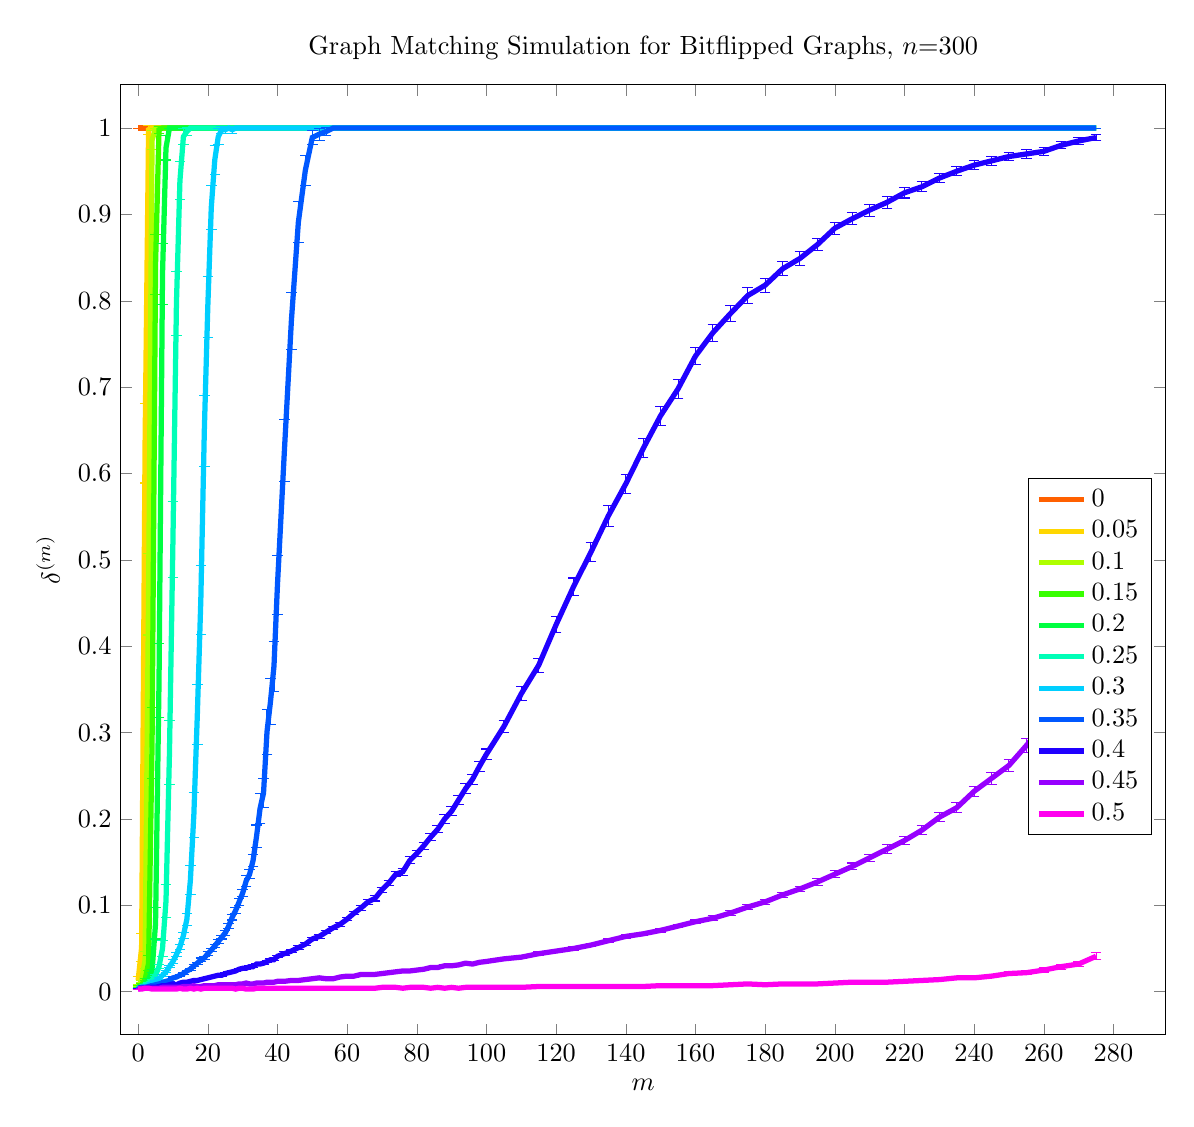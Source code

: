 % This file was created by matlab2tikz v0.4.4 running on MATLAB 7.14.
% Copyright (c) 2008--2013, Nico Schlömer <nico.schloemer@gmail.com>
% All rights reserved.
% 
% The latest updates can be retrieved from
%   http://www.mathworks.com/matlabcentral/fileexchange/22022-matlab2tikz
% where you can also make suggestions and rate matlab2tikz.
% 
%
% defining custom colors
\definecolor{mycolor1}{rgb}{1,0.375,0}%
\definecolor{mycolor2}{rgb}{1,0.844,0}%
\definecolor{mycolor3}{rgb}{0.688,1,0}%
\definecolor{mycolor4}{rgb}{0.219,1,0}%
\definecolor{mycolor5}{rgb}{0,1,0.25}%
\definecolor{mycolor6}{rgb}{0,1,0.719}%
\definecolor{mycolor7}{rgb}{0,0.812,1}%
\definecolor{mycolor8}{rgb}{0,0.344,1}%
\definecolor{mycolor9}{rgb}{0.125,0,1}%
\definecolor{mycolor10}{rgb}{0.594,0,1}%
\definecolor{mycolor11}{rgb}{1,0,0.938}%
%
\begin{tikzpicture}[scale=0.95]

\begin{axis}[%
width=5.5in,
height=5in,
scale only axis,
xmin=-5,
xmax=295,
xlabel={$m$},
ymin=-0.05,
ymax=1.05,
ylabel={$\delta^{(m)}$},
title={Graph Matching Simulation for Bitflipped Graphs, $n$=300},
legend style={at={(0.868,0.21)},anchor=south west,draw=black,fill=white,legend cell align=left}
]
\addplot [
color=mycolor1,
solid,
line width=2.0pt
]
plot [error bars/.cd, y dir = both, y explicit]
coordinates{
(0,1) += (0.0,0) -= (0.0,0)
(1,1) += (0.0,0) -= (0.0,0)
(2,1) += (0.0,0) -= (0.0,0)
(3,1) += (0.0,0) -= (0.0,0)
(4,1) += (0.0,0) -= (0.0,0)
(5,1) += (0.0,0) -= (0.0,0)
(6,1) += (0.0,0) -= (0.0,0)
(7,1) += (0.0,0) -= (0.0,0)
(8,1) += (0.0,0) -= (0.0,0)
(9,1) += (0.0,0) -= (0.0,0)
(10,1) += (0.0,0) -= (0.0,0)
(11,1) += (0.0,0) -= (0.0,0)
(12,1) += (0.0,0) -= (0.0,0)
(13,1) += (0.0,0) -= (0.0,0)
(14,1) += (0.0,0) -= (0.0,0)
(15,1) += (0.0,0) -= (0.0,0)
(16,1) += (0.0,0) -= (0.0,0)
(17,1) += (0.0,0) -= (0.0,0)
(18,1) += (0.0,0) -= (0.0,0)
(19,1) += (0.0,0) -= (0.0,0)
(20,1) += (0.0,0) -= (0.0,0)
(21,1) += (0.0,0) -= (0.0,0)
(22,1) += (0.0,0) -= (0.0,0)
(23,1) += (0.0,0) -= (0.0,0)
(24,1) += (0.0,0) -= (0.0,0)
(25,1) += (0.0,0) -= (0.0,0)
(26,1) += (0.0,0) -= (0.0,0)
(27,1) += (0.0,0) -= (0.0,0)
(28,1) += (0.0,0) -= (0.0,0)
(29,1) += (0.0,0) -= (0.0,0)
(30,1) += (0.0,0) -= (0.0,0)
(31,1) += (0.0,0) -= (0.0,0)
(32,1) += (0.0,0) -= (0.0,0)
(33,1) += (0.0,0) -= (0.0,0)
(34,1) += (0.0,0) -= (0.0,0)
(35,1) += (0.0,0) -= (0.0,0)
(36,1) += (0.0,0) -= (0.0,0)
(37,1) += (0.0,0) -= (0.0,0)
(38,1) += (0.0,0) -= (0.0,0)
(39,1) += (0.0,0) -= (0.0,0)
(40,1) += (0.0,0) -= (0.0,0)
(42,1) += (0.0,0) -= (0.0,0)
(44,1) += (0.0,0) -= (0.0,0)
(46,1) += (0.0,0) -= (0.0,0)
(48,1) += (0.0,0) -= (0.0,0)
(50,1) += (0.0,0) -= (0.0,0)
(52,1) += (0.0,0) -= (0.0,0)
(54,1) += (0.0,0) -= (0.0,0)
(56,1) += (0.0,0) -= (0.0,0)
(58,1) += (0.0,0) -= (0.0,0)
(60,1) += (0.0,0) -= (0.0,0)
(62,1) += (0.0,0) -= (0.0,0)
(64,1) += (0.0,0) -= (0.0,0)
(66,1) += (0.0,0) -= (0.0,0)
(68,1) += (0.0,0) -= (0.0,0)
(70,1) += (0.0,0) -= (0.0,0)
(72,1) += (0.0,0) -= (0.0,0)
(74,1) += (0.0,0) -= (0.0,0)
(76,1) += (0.0,0) -= (0.0,0)
(78,1) += (0.0,0) -= (0.0,0)
(80,1) += (0.0,0) -= (0.0,0)
(82,1) += (0.0,0) -= (0.0,0)
(84,1) += (0.0,0) -= (0.0,0)
(86,1) += (0.0,0) -= (0.0,0)
(88,1) += (0.0,0) -= (0.0,0)
(90,1) += (0.0,0) -= (0.0,0)
(92,1) += (0.0,0) -= (0.0,0)
(94,1) += (0.0,0) -= (0.0,0)
(96,1) += (0.0,0) -= (0.0,0)
(98,1) += (0.0,0) -= (0.0,0)
(100,1) += (0.0,0) -= (0.0,0)
(105,1) += (0.0,0) -= (0.0,0)
(110,1) += (0.0,0) -= (0.0,0)
(115,1) += (0.0,0) -= (0.0,0)
(120,1) += (0.0,0) -= (0.0,0)
(125,1) += (0.0,0) -= (0.0,0)
(130,1) += (0.0,0) -= (0.0,0)
(135,1) += (0.0,0) -= (0.0,0)
(140,1) += (0.0,0) -= (0.0,0)
(145,1) += (0.0,0) -= (0.0,0)
(150,1) += (0.0,0) -= (0.0,0)
(155,1) += (0.0,0) -= (0.0,0)
(160,1) += (0.0,0) -= (0.0,0)
(165,1) += (0.0,0) -= (0.0,0)
(170,1) += (0.0,0) -= (0.0,0)
(175,1) += (0.0,0) -= (0.0,0)
(180,1) += (0.0,0) -= (0.0,0)
(185,1) += (0.0,0) -= (0.0,0)
(190,1) += (0.0,0) -= (0.0,0)
(195,1) += (0.0,0) -= (0.0,0)
(200,1) += (0.0,0) -= (0.0,0)
(205,1) += (0.0,0) -= (0.0,0)
(210,1) += (0.0,0) -= (0.0,0)
(215,1) += (0.0,0) -= (0.0,0)
(220,1) += (0.0,0) -= (0.0,0)
(225,1) += (0.0,0) -= (0.0,0)
(230,1) += (0.0,0) -= (0.0,0)
(235,1) += (0.0,0) -= (0.0,0)
(240,1) += (0.0,0) -= (0.0,0)
(245,1) += (0.0,0) -= (0.0,0)
(250,1) += (0.0,0) -= (0.0,0)
(255,1) += (0.0,0) -= (0.0,0)
(260,1) += (0.0,0) -= (0.0,0)
(265,1) += (0.0,0) -= (0.0,0)
(270,1) += (0.0,0) -= (0.0,0)
(275,1) += (0.0,0) -= (0.0,0)
};
\addlegendentry{   0};

\addplot [
color=mycolor2,
solid,
line width=2.0pt
]
plot [error bars/.cd, y dir = both, y explicit]
coordinates{
(0,0.013) += (0.0,0.005) -= (0.0,0.005)
(1,0.051) += (0.0,0.016) -= (0.0,0.016)
(2,0.635) += (0.0,0.046) -= (0.0,0.046)
(3,0.998) += (0.0,0.005) -= (0.0,0.005)
(4,1) += (0.0,0) -= (0.0,0)
(5,1) += (0.0,0) -= (0.0,0)
(6,1) += (0.0,0) -= (0.0,0)
(7,1) += (0.0,0) -= (0.0,0)
(8,1) += (0.0,0) -= (0.0,0)
(9,1) += (0.0,0) -= (0.0,0)
(10,1) += (0.0,0) -= (0.0,0)
(11,1) += (0.0,0) -= (0.0,0)
(12,1) += (0.0,0) -= (0.0,0)
(13,1) += (0.0,0) -= (0.0,0)
(14,1) += (0.0,0) -= (0.0,0)
(15,1) += (0.0,0) -= (0.0,0)
(16,1) += (0.0,0) -= (0.0,0)
(17,1) += (0.0,0) -= (0.0,0)
(18,1) += (0.0,0) -= (0.0,0)
(19,1) += (0.0,0) -= (0.0,0)
(20,1) += (0.0,0) -= (0.0,0)
(21,1) += (0.0,0) -= (0.0,0)
(22,1) += (0.0,0) -= (0.0,0)
(23,1) += (0.0,0) -= (0.0,0)
(24,1) += (0.0,0) -= (0.0,0)
(25,1) += (0.0,0) -= (0.0,0)
(26,1) += (0.0,0) -= (0.0,0)
(27,1) += (0.0,0) -= (0.0,0)
(28,1) += (0.0,0) -= (0.0,0)
(29,1) += (0.0,0) -= (0.0,0)
(30,1) += (0.0,0) -= (0.0,0)
(31,1) += (0.0,0) -= (0.0,0)
(32,1) += (0.0,0) -= (0.0,0)
(33,1) += (0.0,0) -= (0.0,0)
(34,1) += (0.0,0) -= (0.0,0)
(35,1) += (0.0,0) -= (0.0,0)
(36,1) += (0.0,0) -= (0.0,0)
(37,1) += (0.0,0) -= (0.0,0)
(38,1) += (0.0,0) -= (0.0,0)
(39,1) += (0.0,0) -= (0.0,0)
(40,1) += (0.0,0) -= (0.0,0)
(42,1) += (0.0,0) -= (0.0,0)
(44,1) += (0.0,0) -= (0.0,0)
(46,1) += (0.0,0) -= (0.0,0)
(48,1) += (0.0,0) -= (0.0,0)
(50,1) += (0.0,0) -= (0.0,0)
(52,1) += (0.0,0) -= (0.0,0)
(54,1) += (0.0,0) -= (0.0,0)
(56,1) += (0.0,0) -= (0.0,0)
(58,1) += (0.0,0) -= (0.0,0)
(60,1) += (0.0,0) -= (0.0,0)
(62,1) += (0.0,0) -= (0.0,0)
(64,1) += (0.0,0) -= (0.0,0)
(66,1) += (0.0,0) -= (0.0,0)
(68,1) += (0.0,0) -= (0.0,0)
(70,1) += (0.0,0) -= (0.0,0)
(72,1) += (0.0,0) -= (0.0,0)
(74,1) += (0.0,0) -= (0.0,0)
(76,1) += (0.0,0) -= (0.0,0)
(78,1) += (0.0,0) -= (0.0,0)
(80,1) += (0.0,0) -= (0.0,0)
(82,1) += (0.0,0) -= (0.0,0)
(84,1) += (0.0,0) -= (0.0,0)
(86,1) += (0.0,0) -= (0.0,0)
(88,1) += (0.0,0) -= (0.0,0)
(90,1) += (0.0,0) -= (0.0,0)
(92,1) += (0.0,0) -= (0.0,0)
(94,1) += (0.0,0) -= (0.0,0)
(96,1) += (0.0,0) -= (0.0,0)
(98,1) += (0.0,0) -= (0.0,0)
(100,1) += (0.0,0) -= (0.0,0)
(105,1) += (0.0,0) -= (0.0,0)
(110,1) += (0.0,0) -= (0.0,0)
(115,1) += (0.0,0) -= (0.0,0)
(120,1) += (0.0,0) -= (0.0,0)
(125,1) += (0.0,0) -= (0.0,0)
(130,1) += (0.0,0) -= (0.0,0)
(135,1) += (0.0,0) -= (0.0,0)
(140,1) += (0.0,0) -= (0.0,0)
(145,1) += (0.0,0) -= (0.0,0)
(150,1) += (0.0,0) -= (0.0,0)
(155,1) += (0.0,0) -= (0.0,0)
(160,1) += (0.0,0) -= (0.0,0)
(165,1) += (0.0,0) -= (0.0,0)
(170,1) += (0.0,0) -= (0.0,0)
(175,1) += (0.0,0) -= (0.0,0)
(180,1) += (0.0,0) -= (0.0,0)
(185,1) += (0.0,0) -= (0.0,0)
(190,1) += (0.0,0) -= (0.0,0)
(195,1) += (0.0,0) -= (0.0,0)
(200,1) += (0.0,0) -= (0.0,0)
(205,1) += (0.0,0) -= (0.0,0)
(210,1) += (0.0,0) -= (0.0,0)
(215,1) += (0.0,0) -= (0.0,0)
(220,1) += (0.0,0) -= (0.0,0)
(225,1) += (0.0,0) -= (0.0,0)
(230,1) += (0.0,0) -= (0.0,0)
(235,1) += (0.0,0) -= (0.0,0)
(240,1) += (0.0,0) -= (0.0,0)
(245,1) += (0.0,0) -= (0.0,0)
(250,1) += (0.0,0) -= (0.0,0)
(255,1) += (0.0,0) -= (0.0,0)
(260,1) += (0.0,0) -= (0.0,0)
(265,1) += (0.0,0) -= (0.0,0)
(270,1) += (0.0,0) -= (0.0,0)
(275,1) += (0.0,0) -= (0.0,0)
};
\addlegendentry{0.05};

\addplot [
color=mycolor3,
solid,
line width=2.0pt
]
plot [error bars/.cd, y dir = both, y explicit]
coordinates{
(0,0.007) += (0.0,0.001) -= (0.0,0.001)
(1,0.012) += (0.0,0.001) -= (0.0,0.001)
(2,0.037) += (0.0,0.01) -= (0.0,0.01)
(3,0.46) += (0.0,0.047) -= (0.0,0.047)
(4,0.986) += (0.0,0.011) -= (0.0,0.011)
(5,1) += (0.0,0) -= (0.0,0)
(6,1) += (0.0,0) -= (0.0,0)
(7,1) += (0.0,0) -= (0.0,0)
(8,1) += (0.0,0) -= (0.0,0)
(9,1) += (0.0,0) -= (0.0,0)
(10,1) += (0.0,0) -= (0.0,0)
(11,1) += (0.0,0) -= (0.0,0)
(12,1) += (0.0,0) -= (0.0,0)
(13,1) += (0.0,0) -= (0.0,0)
(14,1) += (0.0,0) -= (0.0,0)
(15,1) += (0.0,0) -= (0.0,0)
(16,1) += (0.0,0) -= (0.0,0)
(17,1) += (0.0,0) -= (0.0,0)
(18,1) += (0.0,0) -= (0.0,0)
(19,1) += (0.0,0) -= (0.0,0)
(20,1) += (0.0,0) -= (0.0,0)
(21,1) += (0.0,0) -= (0.0,0)
(22,1) += (0.0,0) -= (0.0,0)
(23,1) += (0.0,0) -= (0.0,0)
(24,1) += (0.0,0) -= (0.0,0)
(25,1) += (0.0,0) -= (0.0,0)
(26,1) += (0.0,0) -= (0.0,0)
(27,1) += (0.0,0) -= (0.0,0)
(28,1) += (0.0,0) -= (0.0,0)
(29,1) += (0.0,0) -= (0.0,0)
(30,1) += (0.0,0) -= (0.0,0)
(31,1) += (0.0,0) -= (0.0,0)
(32,1) += (0.0,0) -= (0.0,0)
(33,1) += (0.0,0) -= (0.0,0)
(34,1) += (0.0,0) -= (0.0,0)
(35,1) += (0.0,0) -= (0.0,0)
(36,1) += (0.0,0) -= (0.0,0)
(37,1) += (0.0,0) -= (0.0,0)
(38,1) += (0.0,0) -= (0.0,0)
(39,1) += (0.0,0) -= (0.0,0)
(40,1) += (0.0,0) -= (0.0,0)
(42,1) += (0.0,0) -= (0.0,0)
(44,1) += (0.0,0) -= (0.0,0)
(46,1) += (0.0,0) -= (0.0,0)
(48,1) += (0.0,0) -= (0.0,0)
(50,1) += (0.0,0) -= (0.0,0)
(52,1) += (0.0,0) -= (0.0,0)
(54,1) += (0.0,0) -= (0.0,0)
(56,1) += (0.0,0) -= (0.0,0)
(58,1) += (0.0,0) -= (0.0,0)
(60,1) += (0.0,0) -= (0.0,0)
(62,1) += (0.0,0) -= (0.0,0)
(64,1) += (0.0,0) -= (0.0,0)
(66,1) += (0.0,0) -= (0.0,0)
(68,1) += (0.0,0) -= (0.0,0)
(70,1) += (0.0,0) -= (0.0,0)
(72,1) += (0.0,0) -= (0.0,0)
(74,1) += (0.0,0) -= (0.0,0)
(76,1) += (0.0,0) -= (0.0,0)
(78,1) += (0.0,0) -= (0.0,0)
(80,1) += (0.0,0) -= (0.0,0)
(82,1) += (0.0,0) -= (0.0,0)
(84,1) += (0.0,0) -= (0.0,0)
(86,1) += (0.0,0) -= (0.0,0)
(88,1) += (0.0,0) -= (0.0,0)
(90,1) += (0.0,0) -= (0.0,0)
(92,1) += (0.0,0) -= (0.0,0)
(94,1) += (0.0,0) -= (0.0,0)
(96,1) += (0.0,0) -= (0.0,0)
(98,1) += (0.0,0) -= (0.0,0)
(100,1) += (0.0,0) -= (0.0,0)
(105,1) += (0.0,0) -= (0.0,0)
(110,1) += (0.0,0) -= (0.0,0)
(115,1) += (0.0,0) -= (0.0,0)
(120,1) += (0.0,0) -= (0.0,0)
(125,1) += (0.0,0) -= (0.0,0)
(130,1) += (0.0,0) -= (0.0,0)
(135,1) += (0.0,0) -= (0.0,0)
(140,1) += (0.0,0) -= (0.0,0)
(145,1) += (0.0,0) -= (0.0,0)
(150,1) += (0.0,0) -= (0.0,0)
(155,1) += (0.0,0) -= (0.0,0)
(160,1) += (0.0,0) -= (0.0,0)
(165,1) += (0.0,0) -= (0.0,0)
(170,1) += (0.0,0) -= (0.0,0)
(175,1) += (0.0,0) -= (0.0,0)
(180,1) += (0.0,0) -= (0.0,0)
(185,1) += (0.0,0) -= (0.0,0)
(190,1) += (0.0,0) -= (0.0,0)
(195,1) += (0.0,0) -= (0.0,0)
(200,1) += (0.0,0) -= (0.0,0)
(205,1) += (0.0,0) -= (0.0,0)
(210,1) += (0.0,0) -= (0.0,0)
(215,1) += (0.0,0) -= (0.0,0)
(220,1) += (0.0,0) -= (0.0,0)
(225,1) += (0.0,0) -= (0.0,0)
(230,1) += (0.0,0) -= (0.0,0)
(235,1) += (0.0,0) -= (0.0,0)
(240,1) += (0.0,0) -= (0.0,0)
(245,1) += (0.0,0) -= (0.0,0)
(250,1) += (0.0,0) -= (0.0,0)
(255,1) += (0.0,0) -= (0.0,0)
(260,1) += (0.0,0) -= (0.0,0)
(265,1) += (0.0,0) -= (0.0,0)
(270,1) += (0.0,0) -= (0.0,0)
(275,1) += (0.0,0) -= (0.0,0)
};
\addlegendentry{ 0.1};

\addplot [
color=mycolor4,
solid,
line width=2.0pt
]
plot [error bars/.cd, y dir = both, y explicit]
coordinates{
(0,0.006) += (0.0,0.001) -= (0.0,0.001)
(1,0.008) += (0.0,0.001) -= (0.0,0.001)
(2,0.014) += (0.0,0.001) -= (0.0,0.001)
(3,0.033) += (0.0,0.009) -= (0.0,0.009)
(4,0.288) += (0.0,0.041) -= (0.0,0.041)
(5,0.842) += (0.0,0.035) -= (0.0,0.035)
(6,0.998) += (0.0,0.004) -= (0.0,0.004)
(7,1) += (0.0,0) -= (0.0,0)
(8,1) += (0.0,0) -= (0.0,0)
(9,1) += (0.0,0) -= (0.0,0)
(10,1) += (0.0,0) -= (0.0,0)
(11,1) += (0.0,0) -= (0.0,0)
(12,1) += (0.0,0) -= (0.0,0)
(13,1) += (0.0,0) -= (0.0,0)
(14,1) += (0.0,0) -= (0.0,0)
(15,1) += (0.0,0) -= (0.0,0)
(16,1) += (0.0,0) -= (0.0,0)
(17,1) += (0.0,0) -= (0.0,0)
(18,1) += (0.0,0) -= (0.0,0)
(19,1) += (0.0,0) -= (0.0,0)
(20,1) += (0.0,0) -= (0.0,0)
(21,1) += (0.0,0) -= (0.0,0)
(22,1) += (0.0,0) -= (0.0,0)
(23,1) += (0.0,0) -= (0.0,0)
(24,1) += (0.0,0) -= (0.0,0)
(25,1) += (0.0,0) -= (0.0,0)
(26,1) += (0.0,0) -= (0.0,0)
(27,1) += (0.0,0) -= (0.0,0)
(28,1) += (0.0,0) -= (0.0,0)
(29,1) += (0.0,0) -= (0.0,0)
(30,1) += (0.0,0) -= (0.0,0)
(31,1) += (0.0,0) -= (0.0,0)
(32,1) += (0.0,0) -= (0.0,0)
(33,1) += (0.0,0) -= (0.0,0)
(34,1) += (0.0,0) -= (0.0,0)
(35,1) += (0.0,0) -= (0.0,0)
(36,1) += (0.0,0) -= (0.0,0)
(37,1) += (0.0,0) -= (0.0,0)
(38,1) += (0.0,0) -= (0.0,0)
(39,1) += (0.0,0) -= (0.0,0)
(40,1) += (0.0,0) -= (0.0,0)
(42,1) += (0.0,0) -= (0.0,0)
(44,1) += (0.0,0) -= (0.0,0)
(46,1) += (0.0,0) -= (0.0,0)
(48,1) += (0.0,0) -= (0.0,0)
(50,1) += (0.0,0) -= (0.0,0)
(52,1) += (0.0,0) -= (0.0,0)
(54,1) += (0.0,0) -= (0.0,0)
(56,1) += (0.0,0) -= (0.0,0)
(58,1) += (0.0,0) -= (0.0,0)
(60,1) += (0.0,0) -= (0.0,0)
(62,1) += (0.0,0) -= (0.0,0)
(64,1) += (0.0,0) -= (0.0,0)
(66,1) += (0.0,0) -= (0.0,0)
(68,1) += (0.0,0) -= (0.0,0)
(70,1) += (0.0,0) -= (0.0,0)
(72,1) += (0.0,0) -= (0.0,0)
(74,1) += (0.0,0) -= (0.0,0)
(76,1) += (0.0,0) -= (0.0,0)
(78,1) += (0.0,0) -= (0.0,0)
(80,1) += (0.0,0) -= (0.0,0)
(82,1) += (0.0,0) -= (0.0,0)
(84,1) += (0.0,0) -= (0.0,0)
(86,1) += (0.0,0) -= (0.0,0)
(88,1) += (0.0,0) -= (0.0,0)
(90,1) += (0.0,0) -= (0.0,0)
(92,1) += (0.0,0) -= (0.0,0)
(94,1) += (0.0,0) -= (0.0,0)
(96,1) += (0.0,0) -= (0.0,0)
(98,1) += (0.0,0) -= (0.0,0)
(100,1) += (0.0,0) -= (0.0,0)
(105,1) += (0.0,0) -= (0.0,0)
(110,1) += (0.0,0) -= (0.0,0)
(115,1) += (0.0,0) -= (0.0,0)
(120,1) += (0.0,0) -= (0.0,0)
(125,1) += (0.0,0) -= (0.0,0)
(130,1) += (0.0,0) -= (0.0,0)
(135,1) += (0.0,0) -= (0.0,0)
(140,1) += (0.0,0) -= (0.0,0)
(145,1) += (0.0,0) -= (0.0,0)
(150,1) += (0.0,0) -= (0.0,0)
(155,1) += (0.0,0) -= (0.0,0)
(160,1) += (0.0,0) -= (0.0,0)
(165,1) += (0.0,0) -= (0.0,0)
(170,1) += (0.0,0) -= (0.0,0)
(175,1) += (0.0,0) -= (0.0,0)
(180,1) += (0.0,0) -= (0.0,0)
(185,1) += (0.0,0) -= (0.0,0)
(190,1) += (0.0,0) -= (0.0,0)
(195,1) += (0.0,0) -= (0.0,0)
(200,1) += (0.0,0) -= (0.0,0)
(205,1) += (0.0,0) -= (0.0,0)
(210,1) += (0.0,0) -= (0.0,0)
(215,1) += (0.0,0) -= (0.0,0)
(220,1) += (0.0,0) -= (0.0,0)
(225,1) += (0.0,0) -= (0.0,0)
(230,1) += (0.0,0) -= (0.0,0)
(235,1) += (0.0,0) -= (0.0,0)
(240,1) += (0.0,0) -= (0.0,0)
(245,1) += (0.0,0) -= (0.0,0)
(250,1) += (0.0,0) -= (0.0,0)
(255,1) += (0.0,0) -= (0.0,0)
(260,1) += (0.0,0) -= (0.0,0)
(265,1) += (0.0,0) -= (0.0,0)
(270,1) += (0.0,0) -= (0.0,0)
(275,1) += (0.0,0) -= (0.0,0)
};
\addlegendentry{0.15};

\addplot [
color=mycolor5,
solid,
line width=2.0pt
]
plot [error bars/.cd, y dir = both, y explicit]
coordinates{
(0,0.005) += (0.0,0.0) -= (0.0,0.0)
(1,0.006) += (0.0,0.001) -= (0.0,0.001)
(2,0.009) += (0.0,0.001) -= (0.0,0.001)
(3,0.014) += (0.0,0.001) -= (0.0,0.001)
(4,0.024) += (0.0,0.002) -= (0.0,0.002)
(5,0.079) += (0.0,0.018) -= (0.0,0.018)
(6,0.36) += (0.0,0.043) -= (0.0,0.043)
(7,0.831) += (0.0,0.035) -= (0.0,0.035)
(8,0.977) += (0.0,0.014) -= (0.0,0.014)
(9,1) += (0.0,0) -= (0.0,0)
(10,1) += (0.0,0) -= (0.0,0)
(11,1) += (0.0,0) -= (0.0,0)
(12,1) += (0.0,0) -= (0.0,0)
(13,1) += (0.0,0) -= (0.0,0)
(14,1) += (0.0,0) -= (0.0,0)
(15,1) += (0.0,0) -= (0.0,0)
(16,1) += (0.0,0) -= (0.0,0)
(17,1) += (0.0,0) -= (0.0,0)
(18,1) += (0.0,0) -= (0.0,0)
(19,1) += (0.0,0) -= (0.0,0)
(20,1) += (0.0,0) -= (0.0,0)
(21,1) += (0.0,0) -= (0.0,0)
(22,1) += (0.0,0) -= (0.0,0)
(23,1) += (0.0,0) -= (0.0,0)
(24,1) += (0.0,0) -= (0.0,0)
(25,1) += (0.0,0) -= (0.0,0)
(26,1) += (0.0,0) -= (0.0,0)
(27,1) += (0.0,0) -= (0.0,0)
(28,1) += (0.0,0) -= (0.0,0)
(29,1) += (0.0,0) -= (0.0,0)
(30,1) += (0.0,0) -= (0.0,0)
(31,1) += (0.0,0) -= (0.0,0)
(32,1) += (0.0,0) -= (0.0,0)
(33,1) += (0.0,0) -= (0.0,0)
(34,1) += (0.0,0) -= (0.0,0)
(35,1) += (0.0,0) -= (0.0,0)
(36,1) += (0.0,0) -= (0.0,0)
(37,1) += (0.0,0) -= (0.0,0)
(38,1) += (0.0,0) -= (0.0,0)
(39,1) += (0.0,0) -= (0.0,0)
(40,1) += (0.0,0) -= (0.0,0)
(42,1) += (0.0,0) -= (0.0,0)
(44,1) += (0.0,0) -= (0.0,0)
(46,1) += (0.0,0) -= (0.0,0)
(48,1) += (0.0,0) -= (0.0,0)
(50,1) += (0.0,0) -= (0.0,0)
(52,1) += (0.0,0) -= (0.0,0)
(54,1) += (0.0,0) -= (0.0,0)
(56,1) += (0.0,0) -= (0.0,0)
(58,1) += (0.0,0) -= (0.0,0)
(60,1) += (0.0,0) -= (0.0,0)
(62,1) += (0.0,0) -= (0.0,0)
(64,1) += (0.0,0) -= (0.0,0)
(66,1) += (0.0,0) -= (0.0,0)
(68,1) += (0.0,0) -= (0.0,0)
(70,1) += (0.0,0) -= (0.0,0)
(72,1) += (0.0,0) -= (0.0,0)
(74,1) += (0.0,0) -= (0.0,0)
(76,1) += (0.0,0) -= (0.0,0)
(78,1) += (0.0,0) -= (0.0,0)
(80,1) += (0.0,0) -= (0.0,0)
(82,1) += (0.0,0) -= (0.0,0)
(84,1) += (0.0,0) -= (0.0,0)
(86,1) += (0.0,0) -= (0.0,0)
(88,1) += (0.0,0) -= (0.0,0)
(90,1) += (0.0,0) -= (0.0,0)
(92,1) += (0.0,0) -= (0.0,0)
(94,1) += (0.0,0) -= (0.0,0)
(96,1) += (0.0,0) -= (0.0,0)
(98,1) += (0.0,0) -= (0.0,0)
(100,1) += (0.0,0) -= (0.0,0)
(105,1) += (0.0,0) -= (0.0,0)
(110,1) += (0.0,0) -= (0.0,0)
(115,1) += (0.0,0) -= (0.0,0)
(120,1) += (0.0,0) -= (0.0,0)
(125,1) += (0.0,0) -= (0.0,0)
(130,1) += (0.0,0) -= (0.0,0)
(135,1) += (0.0,0) -= (0.0,0)
(140,1) += (0.0,0) -= (0.0,0)
(145,1) += (0.0,0) -= (0.0,0)
(150,1) += (0.0,0) -= (0.0,0)
(155,1) += (0.0,0) -= (0.0,0)
(160,1) += (0.0,0) -= (0.0,0)
(165,1) += (0.0,0) -= (0.0,0)
(170,1) += (0.0,0) -= (0.0,0)
(175,1) += (0.0,0) -= (0.0,0)
(180,1) += (0.0,0) -= (0.0,0)
(185,1) += (0.0,0) -= (0.0,0)
(190,1) += (0.0,0) -= (0.0,0)
(195,1) += (0.0,0) -= (0.0,0)
(200,1) += (0.0,0) -= (0.0,0)
(205,1) += (0.0,0) -= (0.0,0)
(210,1) += (0.0,0) -= (0.0,0)
(215,1) += (0.0,0) -= (0.0,0)
(220,1) += (0.0,0) -= (0.0,0)
(225,1) += (0.0,0) -= (0.0,0)
(230,1) += (0.0,0) -= (0.0,0)
(235,1) += (0.0,0) -= (0.0,0)
(240,1) += (0.0,0) -= (0.0,0)
(245,1) += (0.0,0) -= (0.0,0)
(250,1) += (0.0,0) -= (0.0,0)
(255,1) += (0.0,0) -= (0.0,0)
(260,1) += (0.0,0) -= (0.0,0)
(265,1) += (0.0,0) -= (0.0,0)
(270,1) += (0.0,0) -= (0.0,0)
(275,1) += (0.0,0) -= (0.0,0)
};
\addlegendentry{ 0.2};

\addplot [
color=mycolor6,
solid,
line width=2.0pt
]
plot [error bars/.cd, y dir = both, y explicit]
coordinates{
(0,0.004) += (0.0,0.0) -= (0.0,0.0)
(1,0.006) += (0.0,0.0) -= (0.0,0.0)
(2,0.007) += (0.0,0.001) -= (0.0,0.001)
(3,0.01) += (0.0,0.001) -= (0.0,0.001)
(4,0.013) += (0.0,0.001) -= (0.0,0.001)
(5,0.019) += (0.0,0.001) -= (0.0,0.001)
(6,0.029) += (0.0,0.002) -= (0.0,0.002)
(7,0.05) += (0.0,0.009) -= (0.0,0.009)
(8,0.105) += (0.0,0.019) -= (0.0,0.019)
(9,0.277) += (0.0,0.037) -= (0.0,0.037)
(10,0.524) += (0.0,0.044) -= (0.0,0.044)
(11,0.797) += (0.0,0.037) -= (0.0,0.037)
(12,0.939) += (0.0,0.022) -= (0.0,0.022)
(13,0.99) += (0.0,0.009) -= (0.0,0.009)
(14,0.996) += (0.0,0.005) -= (0.0,0.005)
(15,1) += (0.0,0) -= (0.0,0)
(16,1) += (0.0,0) -= (0.0,0)
(17,1) += (0.0,0) -= (0.0,0)
(18,1) += (0.0,0) -= (0.0,0)
(19,1) += (0.0,0) -= (0.0,0)
(20,1) += (0.0,0) -= (0.0,0)
(21,1) += (0.0,0) -= (0.0,0)
(22,1) += (0.0,0) -= (0.0,0)
(23,1) += (0.0,0) -= (0.0,0)
(24,1) += (0.0,0) -= (0.0,0)
(25,1) += (0.0,0) -= (0.0,0)
(26,1) += (0.0,0) -= (0.0,0)
(27,1) += (0.0,0) -= (0.0,0)
(28,1) += (0.0,0) -= (0.0,0)
(29,1) += (0.0,0) -= (0.0,0)
(30,1) += (0.0,0) -= (0.0,0)
(31,1) += (0.0,0) -= (0.0,0)
(32,1) += (0.0,0) -= (0.0,0)
(33,1) += (0.0,0) -= (0.0,0)
(34,1) += (0.0,0) -= (0.0,0)
(35,1) += (0.0,0) -= (0.0,0)
(36,1) += (0.0,0) -= (0.0,0)
(37,1) += (0.0,0) -= (0.0,0)
(38,1) += (0.0,0) -= (0.0,0)
(39,1) += (0.0,0) -= (0.0,0)
(40,1) += (0.0,0) -= (0.0,0)
(42,1) += (0.0,0) -= (0.0,0)
(44,1) += (0.0,0) -= (0.0,0)
(46,1) += (0.0,0) -= (0.0,0)
(48,1) += (0.0,0) -= (0.0,0)
(50,1) += (0.0,0) -= (0.0,0)
(52,1) += (0.0,0) -= (0.0,0)
(54,1) += (0.0,0) -= (0.0,0)
(56,1) += (0.0,0) -= (0.0,0)
(58,1) += (0.0,0) -= (0.0,0)
(60,1) += (0.0,0) -= (0.0,0)
(62,1) += (0.0,0) -= (0.0,0)
(64,1) += (0.0,0) -= (0.0,0)
(66,1) += (0.0,0) -= (0.0,0)
(68,1) += (0.0,0) -= (0.0,0)
(70,1) += (0.0,0) -= (0.0,0)
(72,1) += (0.0,0) -= (0.0,0)
(74,1) += (0.0,0) -= (0.0,0)
(76,1) += (0.0,0) -= (0.0,0)
(78,1) += (0.0,0) -= (0.0,0)
(80,1) += (0.0,0) -= (0.0,0)
(82,1) += (0.0,0) -= (0.0,0)
(84,1) += (0.0,0) -= (0.0,0)
(86,1) += (0.0,0) -= (0.0,0)
(88,1) += (0.0,0) -= (0.0,0)
(90,1) += (0.0,0) -= (0.0,0)
(92,1) += (0.0,0) -= (0.0,0)
(94,1) += (0.0,0) -= (0.0,0)
(96,1) += (0.0,0) -= (0.0,0)
(98,1) += (0.0,0) -= (0.0,0)
(100,1) += (0.0,0) -= (0.0,0)
(105,1) += (0.0,0) -= (0.0,0)
(110,1) += (0.0,0) -= (0.0,0)
(115,1) += (0.0,0) -= (0.0,0)
(120,1) += (0.0,0) -= (0.0,0)
(125,1) += (0.0,0) -= (0.0,0)
(130,1) += (0.0,0) -= (0.0,0)
(135,1) += (0.0,0) -= (0.0,0)
(140,1) += (0.0,0) -= (0.0,0)
(145,1) += (0.0,0) -= (0.0,0)
(150,1) += (0.0,0) -= (0.0,0)
(155,1) += (0.0,0) -= (0.0,0)
(160,1) += (0.0,0) -= (0.0,0)
(165,1) += (0.0,0) -= (0.0,0)
(170,1) += (0.0,0) -= (0.0,0)
(175,1) += (0.0,0) -= (0.0,0)
(180,1) += (0.0,0) -= (0.0,0)
(185,1) += (0.0,0) -= (0.0,0)
(190,1) += (0.0,0) -= (0.0,0)
(195,1) += (0.0,0) -= (0.0,0)
(200,1) += (0.0,0) -= (0.0,0)
(205,1) += (0.0,0) -= (0.0,0)
(210,1) += (0.0,0) -= (0.0,0)
(215,1) += (0.0,0) -= (0.0,0)
(220,1) += (0.0,0) -= (0.0,0)
(225,1) += (0.0,0) -= (0.0,0)
(230,1) += (0.0,0) -= (0.0,0)
(235,1) += (0.0,0) -= (0.0,0)
(240,1) += (0.0,0) -= (0.0,0)
(245,1) += (0.0,0) -= (0.0,0)
(250,1) += (0.0,0) -= (0.0,0)
(255,1) += (0.0,0) -= (0.0,0)
(260,1) += (0.0,0) -= (0.0,0)
(265,1) += (0.0,0) -= (0.0,0)
(270,1) += (0.0,0) -= (0.0,0)
(275,1) += (0.0,0) -= (0.0,0)
};
\addlegendentry{0.25};

\addplot [
color=mycolor7,
solid,
line width=2.0pt
]
plot [error bars/.cd, y dir = both, y explicit]
coordinates{
(0,0.004) += (0.0,0.0) -= (0.0,0.0)
(1,0.005) += (0.0,0.0) -= (0.0,0.0)
(2,0.006) += (0.0,0.0) -= (0.0,0.0)
(3,0.007) += (0.0,0.001) -= (0.0,0.001)
(4,0.01) += (0.0,0.001) -= (0.0,0.001)
(5,0.012) += (0.0,0.001) -= (0.0,0.001)
(6,0.015) += (0.0,0.001) -= (0.0,0.001)
(7,0.019) += (0.0,0.001) -= (0.0,0.001)
(8,0.023) += (0.0,0.001) -= (0.0,0.001)
(9,0.029) += (0.0,0.001) -= (0.0,0.001)
(10,0.035) += (0.0,0.002) -= (0.0,0.002)
(11,0.043) += (0.0,0.002) -= (0.0,0.002)
(12,0.052) += (0.0,0.003) -= (0.0,0.003)
(13,0.065) += (0.0,0.003) -= (0.0,0.003)
(14,0.084) += (0.0,0.007) -= (0.0,0.007)
(15,0.129) += (0.0,0.017) -= (0.0,0.017)
(16,0.205) += (0.0,0.026) -= (0.0,0.026)
(17,0.321) += (0.0,0.035) -= (0.0,0.035)
(18,0.454) += (0.0,0.04) -= (0.0,0.04)
(19,0.649) += (0.0,0.041) -= (0.0,0.041)
(20,0.793) += (0.0,0.035) -= (0.0,0.035)
(21,0.908) += (0.0,0.025) -= (0.0,0.025)
(22,0.963) += (0.0,0.017) -= (0.0,0.017)
(23,0.99) += (0.0,0.009) -= (0.0,0.009)
(24,0.998) += (0.0,0.004) -= (0.0,0.004)
(25,0.998) += (0.0,0.004) -= (0.0,0.004)
(26,1) += (0.0,0) -= (0.0,0)
(27,0.998) += (0.0,0.004) -= (0.0,0.004)
(28,1) += (0.0,0) -= (0.0,0)
(29,1) += (0.0,0) -= (0.0,0)
(30,1) += (0.0,0) -= (0.0,0)
(31,1) += (0.0,0) -= (0.0,0)
(32,1) += (0.0,0) -= (0.0,0)
(33,1) += (0.0,0) -= (0.0,0)
(34,1) += (0.0,0) -= (0.0,0)
(35,1) += (0.0,0) -= (0.0,0)
(36,1) += (0.0,0) -= (0.0,0)
(37,1) += (0.0,0) -= (0.0,0)
(38,1) += (0.0,0) -= (0.0,0)
(39,1) += (0.0,0) -= (0.0,0)
(40,1) += (0.0,0) -= (0.0,0)
(42,1) += (0.0,0) -= (0.0,0)
(44,1) += (0.0,0) -= (0.0,0)
(46,1) += (0.0,0) -= (0.0,0)
(48,1) += (0.0,0) -= (0.0,0)
(50,1) += (0.0,0) -= (0.0,0)
(52,1) += (0.0,0) -= (0.0,0)
(54,1) += (0.0,0) -= (0.0,0)
(56,1) += (0.0,0) -= (0.0,0)
(58,1) += (0.0,0) -= (0.0,0)
(60,1) += (0.0,0) -= (0.0,0)
(62,1) += (0.0,0) -= (0.0,0)
(64,1) += (0.0,0) -= (0.0,0)
(66,1) += (0.0,0) -= (0.0,0)
(68,1) += (0.0,0) -= (0.0,0)
(70,1) += (0.0,0) -= (0.0,0)
(72,1) += (0.0,0) -= (0.0,0)
(74,1) += (0.0,0) -= (0.0,0)
(76,1) += (0.0,0) -= (0.0,0)
(78,1) += (0.0,0) -= (0.0,0)
(80,1) += (0.0,0) -= (0.0,0)
(82,1) += (0.0,0) -= (0.0,0)
(84,1) += (0.0,0) -= (0.0,0)
(86,1) += (0.0,0) -= (0.0,0)
(88,1) += (0.0,0) -= (0.0,0)
(90,1) += (0.0,0) -= (0.0,0)
(92,1) += (0.0,0) -= (0.0,0)
(94,1) += (0.0,0) -= (0.0,0)
(96,1) += (0.0,0) -= (0.0,0)
(98,1) += (0.0,0) -= (0.0,0)
(100,1) += (0.0,0) -= (0.0,0)
(105,1) += (0.0,0) -= (0.0,0)
(110,1) += (0.0,0) -= (0.0,0)
(115,1) += (0.0,0) -= (0.0,0)
(120,1) += (0.0,0) -= (0.0,0)
(125,1) += (0.0,0) -= (0.0,0)
(130,1) += (0.0,0) -= (0.0,0)
(135,1) += (0.0,0) -= (0.0,0)
(140,1) += (0.0,0) -= (0.0,0)
(145,1) += (0.0,0) -= (0.0,0)
(150,1) += (0.0,0) -= (0.0,0)
(155,1) += (0.0,0) -= (0.0,0)
(160,1) += (0.0,0) -= (0.0,0)
(165,1) += (0.0,0) -= (0.0,0)
(170,1) += (0.0,0) -= (0.0,0)
(175,1) += (0.0,0) -= (0.0,0)
(180,1) += (0.0,0) -= (0.0,0)
(185,1) += (0.0,0) -= (0.0,0)
(190,1) += (0.0,0) -= (0.0,0)
(195,1) += (0.0,0) -= (0.0,0)
(200,1) += (0.0,0) -= (0.0,0)
(205,1) += (0.0,0) -= (0.0,0)
(210,1) += (0.0,0) -= (0.0,0)
(215,1) += (0.0,0) -= (0.0,0)
(220,1) += (0.0,0) -= (0.0,0)
(225,1) += (0.0,0) -= (0.0,0)
(230,1) += (0.0,0) -= (0.0,0)
(235,1) += (0.0,0) -= (0.0,0)
(240,1) += (0.0,0) -= (0.0,0)
(245,1) += (0.0,0) -= (0.0,0)
(250,1) += (0.0,0) -= (0.0,0)
(255,1) += (0.0,0) -= (0.0,0)
(260,1) += (0.0,0) -= (0.0,0)
(265,1) += (0.0,0) -= (0.0,0)
(270,1) += (0.0,0) -= (0.0,0)
(275,1) += (0.0,0) -= (0.0,0)
};
\addlegendentry{ 0.3};

\addplot [
color=mycolor8,
solid,
line width=2.0pt
]
plot [error bars/.cd, y dir = both, y explicit]
coordinates{
(0,0.004) += (0.0,0.0) -= (0.0,0.0)
(1,0.005) += (0.0,0.0) -= (0.0,0.0)
(2,0.005) += (0.0,0.0) -= (0.0,0.0)
(3,0.006) += (0.0,0.0) -= (0.0,0.0)
(4,0.007) += (0.0,0.001) -= (0.0,0.001)
(5,0.008) += (0.0,0.001) -= (0.0,0.001)
(6,0.009) += (0.0,0.001) -= (0.0,0.001)
(7,0.01) += (0.0,0.001) -= (0.0,0.001)
(8,0.012) += (0.0,0.001) -= (0.0,0.001)
(9,0.013) += (0.0,0.001) -= (0.0,0.001)
(10,0.016) += (0.0,0.001) -= (0.0,0.001)
(11,0.017) += (0.0,0.001) -= (0.0,0.001)
(12,0.019) += (0.0,0.001) -= (0.0,0.001)
(13,0.021) += (0.0,0.001) -= (0.0,0.001)
(14,0.024) += (0.0,0.001) -= (0.0,0.001)
(15,0.026) += (0.0,0.001) -= (0.0,0.001)
(16,0.03) += (0.0,0.001) -= (0.0,0.001)
(17,0.033) += (0.0,0.001) -= (0.0,0.001)
(18,0.037) += (0.0,0.002) -= (0.0,0.002)
(19,0.039) += (0.0,0.002) -= (0.0,0.002)
(20,0.044) += (0.0,0.002) -= (0.0,0.002)
(21,0.048) += (0.0,0.002) -= (0.0,0.002)
(22,0.053) += (0.0,0.002) -= (0.0,0.002)
(23,0.058) += (0.0,0.002) -= (0.0,0.002)
(24,0.063) += (0.0,0.002) -= (0.0,0.002)
(25,0.068) += (0.0,0.003) -= (0.0,0.003)
(26,0.076) += (0.0,0.003) -= (0.0,0.003)
(27,0.086) += (0.0,0.003) -= (0.0,0.003)
(28,0.094) += (0.0,0.003) -= (0.0,0.003)
(29,0.104) += (0.0,0.004) -= (0.0,0.004)
(30,0.114) += (0.0,0.004) -= (0.0,0.004)
(31,0.128) += (0.0,0.006) -= (0.0,0.006)
(32,0.136) += (0.0,0.005) -= (0.0,0.005)
(33,0.152) += (0.0,0.007) -= (0.0,0.007)
(34,0.18) += (0.0,0.013) -= (0.0,0.013)
(35,0.212) += (0.0,0.017) -= (0.0,0.017)
(36,0.23) += (0.0,0.017) -= (0.0,0.017)
(37,0.301) += (0.0,0.026) -= (0.0,0.026)
(38,0.336) += (0.0,0.027) -= (0.0,0.027)
(39,0.377) += (0.0,0.029) -= (0.0,0.029)
(40,0.471) += (0.0,0.034) -= (0.0,0.034)
(42,0.627) += (0.0,0.036) -= (0.0,0.036)
(44,0.777) += (0.0,0.033) -= (0.0,0.033)
(46,0.891) += (0.0,0.024) -= (0.0,0.024)
(48,0.951) += (0.0,0.017) -= (0.0,0.017)
(50,0.989) += (0.0,0.008) -= (0.0,0.008)
(52,0.993) += (0.0,0.007) -= (0.0,0.007)
(54,0.996) += (0.0,0.005) -= (0.0,0.005)
(56,1.0) += (0.0,6.14e-05) -= (0.0,6.14e-05)
(58,1.0) += (0.0,7.432e-05) -= (0.0,7.432e-05)
(60,1.0) += (0.0,6.242e-05) -= (0.0,6.242e-05)
(62,1.0) += (0.0,6.295e-05) -= (0.0,6.295e-05)
(64,1.0) += (0.0,6.348e-05) -= (0.0,6.348e-05)
(66,1.0) += (0.0,6.402e-05) -= (0.0,6.402e-05)
(68,1.0) += (0.0,6.457e-05) -= (0.0,6.457e-05)
(70,1.0) += (0.0,6.514e-05) -= (0.0,6.514e-05)
(72,1.0) += (0.0,6.571e-05) -= (0.0,6.571e-05)
(74,1.0) += (0.0,7.958e-05) -= (0.0,7.958e-05)
(76,1.0) += (0.0,8.029e-05) -= (0.0,8.029e-05)
(78,1.0) += (0.0,6.748e-05) -= (0.0,6.748e-05)
(80,1.0) += (0.0,6.81e-05) -= (0.0,6.81e-05)
(82,1.0) += (0.0,6.872e-05) -= (0.0,6.872e-05)
(84,1.0) += (0.0,6.936e-05) -= (0.0,6.936e-05)
(86,1.0) += (0.0,7.001e-05) -= (0.0,7.001e-05)
(88,1.0) += (0.0,7.067e-05) -= (0.0,7.067e-05)
(90,1.0) += (0.0,7.134e-05) -= (0.0,7.134e-05)
(92,1.0) += (0.0,4.802e-05) -= (0.0,4.802e-05)
(94,1) += (0.0,0) -= (0.0,0)
(96,1.0) += (0.0,8.816e-05) -= (0.0,8.816e-05)
(98,1.0) += (0.0,8.903e-05) -= (0.0,8.903e-05)
(100,1.0) += (0.0,8.992e-05) -= (0.0,8.992e-05)
(105,1.0) += (0.0,7.683e-05) -= (0.0,7.683e-05)
(110,1.0) += (0.0,9.465e-05) -= (0.0,9.465e-05)
(115,1) += (0.0,0) -= (0.0,0)
(120,1.0) += (0.0,9.991e-05) -= (0.0,9.991e-05)
(125,1.0) += (0.0,8.561e-05) -= (0.0,8.561e-05)
(130,1.0) += (0.0,8.812e-05) -= (0.0,8.812e-05)
(135,1.0) += (0.0,0.0) -= (0.0,0.0)
(140,1.0) += (0.0,0.0) -= (0.0,0.0)
(145,1.0) += (0.0,9.665e-05) -= (0.0,9.665e-05)
(150,1.0) += (0.0,9.987e-05) -= (0.0,9.987e-05)
(155,1.0) += (0.0,0.0) -= (0.0,0.0)
(160,1.0) += (0.0,0.0) -= (0.0,0.0)
(165,1) += (0.0,0) -= (0.0,0)
(170,1) += (0.0,0) -= (0.0,0)
(175,1) += (0.0,0) -= (0.0,0)
(180,1) += (0.0,0) -= (0.0,0)
(185,1) += (0.0,0) -= (0.0,0)
(190,1) += (0.0,0) -= (0.0,0)
(195,1) += (0.0,0) -= (0.0,0)
(200,1) += (0.0,0) -= (0.0,0)
(205,1) += (0.0,0) -= (0.0,0)
(210,1) += (0.0,0) -= (0.0,0)
(215,1) += (0.0,0) -= (0.0,0)
(220,1) += (0.0,0) -= (0.0,0)
(225,1) += (0.0,0) -= (0.0,0)
(230,1) += (0.0,0) -= (0.0,0)
(235,1) += (0.0,0) -= (0.0,0)
(240,1) += (0.0,0) -= (0.0,0)
(245,1) += (0.0,0) -= (0.0,0)
(250,1) += (0.0,0) -= (0.0,0)
(255,1) += (0.0,0) -= (0.0,0)
(260,1) += (0.0,0) -= (0.0,0)
(265,1) += (0.0,0) -= (0.0,0)
(270,1) += (0.0,0) -= (0.0,0)
(275,1) += (0.0,0) -= (0.0,0)
};
\addlegendentry{0.35};

\addplot [
color=mycolor9,
solid,
line width=2.0pt
]
plot [error bars/.cd, y dir = both, y explicit]
coordinates{
(0,0.004) += (0.0,0.0) -= (0.0,0.0)
(1,0.004) += (0.0,0.0) -= (0.0,0.0)
(2,0.004) += (0.0,0.0) -= (0.0,0.0)
(3,0.005) += (0.0,0.0) -= (0.0,0.0)
(4,0.005) += (0.0,0.0) -= (0.0,0.0)
(5,0.005) += (0.0,0.0) -= (0.0,0.0)
(6,0.006) += (0.0,0.0) -= (0.0,0.0)
(7,0.007) += (0.0,0.001) -= (0.0,0.001)
(8,0.007) += (0.0,0.0) -= (0.0,0.0)
(9,0.008) += (0.0,0.001) -= (0.0,0.001)
(10,0.009) += (0.0,0.001) -= (0.0,0.001)
(11,0.008) += (0.0,0.001) -= (0.0,0.001)
(12,0.01) += (0.0,0.001) -= (0.0,0.001)
(13,0.011) += (0.0,0.001) -= (0.0,0.001)
(14,0.011) += (0.0,0.001) -= (0.0,0.001)
(15,0.012) += (0.0,0.001) -= (0.0,0.001)
(16,0.013) += (0.0,0.001) -= (0.0,0.001)
(17,0.013) += (0.0,0.001) -= (0.0,0.001)
(18,0.014) += (0.0,0.001) -= (0.0,0.001)
(19,0.015) += (0.0,0.001) -= (0.0,0.001)
(20,0.016) += (0.0,0.001) -= (0.0,0.001)
(21,0.017) += (0.0,0.001) -= (0.0,0.001)
(22,0.018) += (0.0,0.001) -= (0.0,0.001)
(23,0.019) += (0.0,0.001) -= (0.0,0.001)
(24,0.019) += (0.0,0.001) -= (0.0,0.001)
(25,0.021) += (0.0,0.001) -= (0.0,0.001)
(26,0.022) += (0.0,0.001) -= (0.0,0.001)
(27,0.023) += (0.0,0.001) -= (0.0,0.001)
(28,0.024) += (0.0,0.001) -= (0.0,0.001)
(29,0.026) += (0.0,0.001) -= (0.0,0.001)
(30,0.027) += (0.0,0.001) -= (0.0,0.001)
(31,0.027) += (0.0,0.001) -= (0.0,0.001)
(32,0.029) += (0.0,0.001) -= (0.0,0.001)
(33,0.029) += (0.0,0.001) -= (0.0,0.001)
(34,0.032) += (0.0,0.001) -= (0.0,0.001)
(35,0.032) += (0.0,0.001) -= (0.0,0.001)
(36,0.033) += (0.0,0.001) -= (0.0,0.001)
(37,0.035) += (0.0,0.001) -= (0.0,0.001)
(38,0.037) += (0.0,0.001) -= (0.0,0.001)
(39,0.037) += (0.0,0.001) -= (0.0,0.001)
(40,0.041) += (0.0,0.001) -= (0.0,0.001)
(42,0.044) += (0.0,0.002) -= (0.0,0.002)
(44,0.047) += (0.0,0.002) -= (0.0,0.002)
(46,0.051) += (0.0,0.002) -= (0.0,0.002)
(48,0.055) += (0.0,0.002) -= (0.0,0.002)
(50,0.061) += (0.0,0.002) -= (0.0,0.002)
(52,0.064) += (0.0,0.002) -= (0.0,0.002)
(54,0.069) += (0.0,0.002) -= (0.0,0.002)
(56,0.074) += (0.0,0.002) -= (0.0,0.002)
(58,0.078) += (0.0,0.002) -= (0.0,0.002)
(60,0.084) += (0.0,0.002) -= (0.0,0.002)
(62,0.091) += (0.0,0.002) -= (0.0,0.002)
(64,0.097) += (0.0,0.003) -= (0.0,0.003)
(66,0.104) += (0.0,0.003) -= (0.0,0.003)
(68,0.108) += (0.0,0.003) -= (0.0,0.003)
(70,0.118) += (0.0,0.003) -= (0.0,0.003)
(72,0.126) += (0.0,0.003) -= (0.0,0.003)
(74,0.136) += (0.0,0.003) -= (0.0,0.003)
(76,0.139) += (0.0,0.004) -= (0.0,0.004)
(78,0.152) += (0.0,0.004) -= (0.0,0.004)
(80,0.16) += (0.0,0.004) -= (0.0,0.004)
(82,0.169) += (0.0,0.004) -= (0.0,0.004)
(84,0.179) += (0.0,0.004) -= (0.0,0.004)
(86,0.188) += (0.0,0.004) -= (0.0,0.004)
(88,0.2) += (0.0,0.005) -= (0.0,0.005)
(90,0.209) += (0.0,0.005) -= (0.0,0.005)
(92,0.222) += (0.0,0.005) -= (0.0,0.005)
(94,0.235) += (0.0,0.006) -= (0.0,0.006)
(96,0.246) += (0.0,0.006) -= (0.0,0.006)
(98,0.261) += (0.0,0.006) -= (0.0,0.006)
(100,0.275) += (0.0,0.006) -= (0.0,0.006)
(105,0.307) += (0.0,0.007) -= (0.0,0.007)
(110,0.345) += (0.0,0.008) -= (0.0,0.008)
(115,0.378) += (0.0,0.008) -= (0.0,0.008)
(120,0.425) += (0.0,0.009) -= (0.0,0.009)
(125,0.469) += (0.0,0.01) -= (0.0,0.01)
(130,0.509) += (0.0,0.011) -= (0.0,0.011)
(135,0.551) += (0.0,0.012) -= (0.0,0.012)
(140,0.588) += (0.0,0.011) -= (0.0,0.011)
(145,0.629) += (0.0,0.011) -= (0.0,0.011)
(150,0.667) += (0.0,0.011) -= (0.0,0.011)
(155,0.698) += (0.0,0.011) -= (0.0,0.011)
(160,0.736) += (0.0,0.01) -= (0.0,0.01)
(165,0.763) += (0.0,0.01) -= (0.0,0.01)
(170,0.785) += (0.0,0.009) -= (0.0,0.009)
(175,0.806) += (0.0,0.009) -= (0.0,0.009)
(180,0.818) += (0.0,0.008) -= (0.0,0.008)
(185,0.837) += (0.0,0.008) -= (0.0,0.008)
(190,0.849) += (0.0,0.008) -= (0.0,0.008)
(195,0.865) += (0.0,0.007) -= (0.0,0.007)
(200,0.884) += (0.0,0.007) -= (0.0,0.007)
(205,0.895) += (0.0,0.007) -= (0.0,0.007)
(210,0.905) += (0.0,0.007) -= (0.0,0.007)
(215,0.914) += (0.0,0.007) -= (0.0,0.007)
(220,0.925) += (0.0,0.006) -= (0.0,0.006)
(225,0.932) += (0.0,0.006) -= (0.0,0.006)
(230,0.942) += (0.0,0.005) -= (0.0,0.005)
(235,0.95) += (0.0,0.005) -= (0.0,0.005)
(240,0.957) += (0.0,0.005) -= (0.0,0.005)
(245,0.962) += (0.0,0.005) -= (0.0,0.005)
(250,0.967) += (0.0,0.005) -= (0.0,0.005)
(255,0.97) += (0.0,0.005) -= (0.0,0.005)
(260,0.973) += (0.0,0.005) -= (0.0,0.005)
(265,0.98) += (0.0,0.004) -= (0.0,0.004)
(270,0.985) += (0.0,0.004) -= (0.0,0.004)
(275,0.989) += (0.0,0.003) -= (0.0,0.003)
};
\addlegendentry{ 0.4};

\addplot [
color=mycolor10,
solid,
line width=2.0pt
]
plot [error bars/.cd, y dir = both, y explicit]
coordinates{
(0,0.003) += (0.0,0.0) -= (0.0,0.0)
(1,0.004) += (0.0,0.0) -= (0.0,0.0)
(2,0.004) += (0.0,0.0) -= (0.0,0.0)
(3,0.004) += (0.0,0.0) -= (0.0,0.0)
(4,0.004) += (0.0,0.0) -= (0.0,0.0)
(5,0.004) += (0.0,0.0) -= (0.0,0.0)
(6,0.004) += (0.0,0.0) -= (0.0,0.0)
(7,0.005) += (0.0,0.0) -= (0.0,0.0)
(8,0.005) += (0.0,0.0) -= (0.0,0.0)
(9,0.005) += (0.0,0.0) -= (0.0,0.0)
(10,0.005) += (0.0,0.0) -= (0.0,0.0)
(11,0.005) += (0.0,0.0) -= (0.0,0.0)
(12,0.005) += (0.0,0.0) -= (0.0,0.0)
(13,0.006) += (0.0,0.0) -= (0.0,0.0)
(14,0.006) += (0.0,0.0) -= (0.0,0.0)
(15,0.006) += (0.0,0.0) -= (0.0,0.0)
(16,0.007) += (0.0,0.0) -= (0.0,0.0)
(17,0.006) += (0.0,0.0) -= (0.0,0.0)
(18,0.006) += (0.0,0.0) -= (0.0,0.0)
(19,0.007) += (0.0,0.001) -= (0.0,0.001)
(20,0.007) += (0.0,0.001) -= (0.0,0.001)
(21,0.007) += (0.0,0.001) -= (0.0,0.001)
(22,0.007) += (0.0,0.001) -= (0.0,0.001)
(23,0.008) += (0.0,0.001) -= (0.0,0.001)
(24,0.008) += (0.0,0.001) -= (0.0,0.001)
(25,0.008) += (0.0,0.001) -= (0.0,0.001)
(26,0.008) += (0.0,0.001) -= (0.0,0.001)
(27,0.008) += (0.0,0.001) -= (0.0,0.001)
(28,0.008) += (0.0,0.001) -= (0.0,0.001)
(29,0.009) += (0.0,0.001) -= (0.0,0.001)
(30,0.009) += (0.0,0.001) -= (0.0,0.001)
(31,0.01) += (0.0,0.001) -= (0.0,0.001)
(32,0.009) += (0.0,0.001) -= (0.0,0.001)
(33,0.009) += (0.0,0.001) -= (0.0,0.001)
(34,0.01) += (0.0,0.001) -= (0.0,0.001)
(35,0.01) += (0.0,0.001) -= (0.0,0.001)
(36,0.01) += (0.0,0.001) -= (0.0,0.001)
(37,0.011) += (0.0,0.001) -= (0.0,0.001)
(38,0.011) += (0.0,0.001) -= (0.0,0.001)
(39,0.011) += (0.0,0.001) -= (0.0,0.001)
(40,0.012) += (0.0,0.001) -= (0.0,0.001)
(42,0.012) += (0.0,0.001) -= (0.0,0.001)
(44,0.013) += (0.0,0.001) -= (0.0,0.001)
(46,0.013) += (0.0,0.001) -= (0.0,0.001)
(48,0.014) += (0.0,0.001) -= (0.0,0.001)
(50,0.015) += (0.0,0.001) -= (0.0,0.001)
(52,0.016) += (0.0,0.001) -= (0.0,0.001)
(54,0.015) += (0.0,0.001) -= (0.0,0.001)
(56,0.015) += (0.0,0.001) -= (0.0,0.001)
(58,0.017) += (0.0,0.001) -= (0.0,0.001)
(60,0.018) += (0.0,0.001) -= (0.0,0.001)
(62,0.018) += (0.0,0.001) -= (0.0,0.001)
(64,0.02) += (0.0,0.001) -= (0.0,0.001)
(66,0.02) += (0.0,0.001) -= (0.0,0.001)
(68,0.02) += (0.0,0.001) -= (0.0,0.001)
(70,0.021) += (0.0,0.001) -= (0.0,0.001)
(72,0.022) += (0.0,0.001) -= (0.0,0.001)
(74,0.023) += (0.0,0.001) -= (0.0,0.001)
(76,0.024) += (0.0,0.001) -= (0.0,0.001)
(78,0.024) += (0.0,0.001) -= (0.0,0.001)
(80,0.025) += (0.0,0.001) -= (0.0,0.001)
(82,0.026) += (0.0,0.001) -= (0.0,0.001)
(84,0.028) += (0.0,0.001) -= (0.0,0.001)
(86,0.028) += (0.0,0.001) -= (0.0,0.001)
(88,0.03) += (0.0,0.001) -= (0.0,0.001)
(90,0.03) += (0.0,0.001) -= (0.0,0.001)
(92,0.031) += (0.0,0.001) -= (0.0,0.001)
(94,0.033) += (0.0,0.001) -= (0.0,0.001)
(96,0.032) += (0.0,0.001) -= (0.0,0.001)
(98,0.034) += (0.0,0.001) -= (0.0,0.001)
(100,0.035) += (0.0,0.001) -= (0.0,0.001)
(105,0.038) += (0.0,0.001) -= (0.0,0.001)
(110,0.04) += (0.0,0.002) -= (0.0,0.002)
(115,0.044) += (0.0,0.002) -= (0.0,0.002)
(120,0.047) += (0.0,0.002) -= (0.0,0.002)
(125,0.05) += (0.0,0.002) -= (0.0,0.002)
(130,0.054) += (0.0,0.002) -= (0.0,0.002)
(135,0.059) += (0.0,0.002) -= (0.0,0.002)
(140,0.064) += (0.0,0.002) -= (0.0,0.002)
(145,0.067) += (0.0,0.002) -= (0.0,0.002)
(150,0.071) += (0.0,0.002) -= (0.0,0.002)
(155,0.076) += (0.0,0.002) -= (0.0,0.002)
(160,0.081) += (0.0,0.002) -= (0.0,0.002)
(165,0.085) += (0.0,0.003) -= (0.0,0.003)
(170,0.091) += (0.0,0.003) -= (0.0,0.003)
(175,0.098) += (0.0,0.003) -= (0.0,0.003)
(180,0.104) += (0.0,0.003) -= (0.0,0.003)
(185,0.112) += (0.0,0.003) -= (0.0,0.003)
(190,0.119) += (0.0,0.003) -= (0.0,0.003)
(195,0.127) += (0.0,0.004) -= (0.0,0.004)
(200,0.136) += (0.0,0.004) -= (0.0,0.004)
(205,0.145) += (0.0,0.004) -= (0.0,0.004)
(210,0.155) += (0.0,0.004) -= (0.0,0.004)
(215,0.165) += (0.0,0.005) -= (0.0,0.005)
(220,0.175) += (0.0,0.005) -= (0.0,0.005)
(225,0.187) += (0.0,0.005) -= (0.0,0.005)
(230,0.202) += (0.0,0.005) -= (0.0,0.005)
(235,0.213) += (0.0,0.006) -= (0.0,0.006)
(240,0.232) += (0.0,0.006) -= (0.0,0.006)
(245,0.247) += (0.0,0.007) -= (0.0,0.007)
(250,0.262) += (0.0,0.007) -= (0.0,0.007)
(255,0.285) += (0.0,0.008) -= (0.0,0.008)
(260,0.309) += (0.0,0.009) -= (0.0,0.009)
(265,0.341) += (0.0,0.01) -= (0.0,0.01)
(270,0.369) += (0.0,0.011) -= (0.0,0.011)
(275,0.423) += (0.0,0.012) -= (0.0,0.012)
};
\addlegendentry{0.45};

\addplot [
color=mycolor11,
solid,
line width=2.0pt
]
plot [error bars/.cd, y dir = both, y explicit]
coordinates{
(0,0.003) += (0.0,0.0) -= (0.0,0.0)
(1,0.003) += (0.0,0.0) -= (0.0,0.0)
(2,0.004) += (0.0,0.0) -= (0.0,0.0)
(3,0.004) += (0.0,0.0) -= (0.0,0.0)
(4,0.003) += (0.0,0.0) -= (0.0,0.0)
(5,0.003) += (0.0,0.0) -= (0.0,0.0)
(6,0.003) += (0.0,0.0) -= (0.0,0.0)
(7,0.003) += (0.0,0.0) -= (0.0,0.0)
(8,0.003) += (0.0,0.0) -= (0.0,0.0)
(9,0.003) += (0.0,0.0) -= (0.0,0.0)
(10,0.003) += (0.0,0.0) -= (0.0,0.0)
(11,0.003) += (0.0,0.0) -= (0.0,0.0)
(12,0.004) += (0.0,0.0) -= (0.0,0.0)
(13,0.003) += (0.0,0.0) -= (0.0,0.0)
(14,0.003) += (0.0,0.0) -= (0.0,0.0)
(15,0.004) += (0.0,0.0) -= (0.0,0.0)
(16,0.003) += (0.0,0.0) -= (0.0,0.0)
(17,0.004) += (0.0,0.0) -= (0.0,0.0)
(18,0.003) += (0.0,0.0) -= (0.0,0.0)
(19,0.004) += (0.0,0.0) -= (0.0,0.0)
(20,0.004) += (0.0,0.0) -= (0.0,0.0)
(21,0.004) += (0.0,0.0) -= (0.0,0.0)
(22,0.004) += (0.0,0.0) -= (0.0,0.0)
(23,0.004) += (0.0,0.0) -= (0.0,0.0)
(24,0.004) += (0.0,0.0) -= (0.0,0.0)
(25,0.004) += (0.0,0.0) -= (0.0,0.0)
(26,0.004) += (0.0,0.0) -= (0.0,0.0)
(27,0.004) += (0.0,0.0) -= (0.0,0.0)
(28,0.003) += (0.0,0.0) -= (0.0,0.0)
(29,0.004) += (0.0,0.0) -= (0.0,0.0)
(30,0.004) += (0.0,0.0) -= (0.0,0.0)
(31,0.003) += (0.0,0.0) -= (0.0,0.0)
(32,0.003) += (0.0,0.0) -= (0.0,0.0)
(33,0.003) += (0.0,0.0) -= (0.0,0.0)
(34,0.004) += (0.0,0.0) -= (0.0,0.0)
(35,0.004) += (0.0,0.0) -= (0.0,0.0)
(36,0.004) += (0.0,0.0) -= (0.0,0.0)
(37,0.004) += (0.0,0.0) -= (0.0,0.0)
(38,0.004) += (0.0,0.0) -= (0.0,0.0)
(39,0.004) += (0.0,0.0) -= (0.0,0.0)
(40,0.004) += (0.0,0.0) -= (0.0,0.0)
(42,0.004) += (0.0,0.0) -= (0.0,0.0)
(44,0.004) += (0.0,0.0) -= (0.0,0.0)
(46,0.004) += (0.0,0.0) -= (0.0,0.0)
(48,0.004) += (0.0,0.0) -= (0.0,0.0)
(50,0.004) += (0.0,0.0) -= (0.0,0.0)
(52,0.004) += (0.0,0.0) -= (0.0,0.0)
(54,0.004) += (0.0,0.0) -= (0.0,0.0)
(56,0.004) += (0.0,0.0) -= (0.0,0.0)
(58,0.004) += (0.0,0.0) -= (0.0,0.0)
(60,0.004) += (0.0,0.0) -= (0.0,0.0)
(62,0.004) += (0.0,0.0) -= (0.0,0.0)
(64,0.004) += (0.0,0.0) -= (0.0,0.0)
(66,0.004) += (0.0,0.0) -= (0.0,0.0)
(68,0.004) += (0.0,0.0) -= (0.0,0.0)
(70,0.005) += (0.0,0.0) -= (0.0,0.0)
(72,0.005) += (0.0,0.0) -= (0.0,0.0)
(74,0.005) += (0.0,0.0) -= (0.0,0.0)
(76,0.004) += (0.0,0.0) -= (0.0,0.0)
(78,0.005) += (0.0,0.0) -= (0.0,0.0)
(80,0.005) += (0.0,0.0) -= (0.0,0.0)
(82,0.005) += (0.0,0.0) -= (0.0,0.0)
(84,0.004) += (0.0,0.0) -= (0.0,0.0)
(86,0.005) += (0.0,0.0) -= (0.0,0.0)
(88,0.004) += (0.0,0.0) -= (0.0,0.0)
(90,0.005) += (0.0,0.0) -= (0.0,0.0)
(92,0.004) += (0.0,0.0) -= (0.0,0.0)
(94,0.005) += (0.0,0.0) -= (0.0,0.0)
(96,0.005) += (0.0,0.001) -= (0.0,0.001)
(98,0.005) += (0.0,0.001) -= (0.0,0.001)
(100,0.005) += (0.0,0.001) -= (0.0,0.001)
(105,0.005) += (0.0,0.001) -= (0.0,0.001)
(110,0.005) += (0.0,0.001) -= (0.0,0.001)
(115,0.006) += (0.0,0.001) -= (0.0,0.001)
(120,0.006) += (0.0,0.001) -= (0.0,0.001)
(125,0.006) += (0.0,0.001) -= (0.0,0.001)
(130,0.006) += (0.0,0.001) -= (0.0,0.001)
(135,0.006) += (0.0,0.001) -= (0.0,0.001)
(140,0.006) += (0.0,0.001) -= (0.0,0.001)
(145,0.006) += (0.0,0.001) -= (0.0,0.001)
(150,0.007) += (0.0,0.001) -= (0.0,0.001)
(155,0.007) += (0.0,0.001) -= (0.0,0.001)
(160,0.007) += (0.0,0.001) -= (0.0,0.001)
(165,0.007) += (0.0,0.001) -= (0.0,0.001)
(170,0.008) += (0.0,0.001) -= (0.0,0.001)
(175,0.009) += (0.0,0.001) -= (0.0,0.001)
(180,0.008) += (0.0,0.001) -= (0.0,0.001)
(185,0.009) += (0.0,0.001) -= (0.0,0.001)
(190,0.009) += (0.0,0.001) -= (0.0,0.001)
(195,0.009) += (0.0,0.001) -= (0.0,0.001)
(200,0.01) += (0.0,0.001) -= (0.0,0.001)
(205,0.011) += (0.0,0.001) -= (0.0,0.001)
(210,0.011) += (0.0,0.001) -= (0.0,0.001)
(215,0.011) += (0.0,0.001) -= (0.0,0.001)
(220,0.012) += (0.0,0.001) -= (0.0,0.001)
(225,0.013) += (0.0,0.001) -= (0.0,0.001)
(230,0.014) += (0.0,0.001) -= (0.0,0.001)
(235,0.016) += (0.0,0.002) -= (0.0,0.002)
(240,0.016) += (0.0,0.002) -= (0.0,0.002)
(245,0.018) += (0.0,0.002) -= (0.0,0.002)
(250,0.021) += (0.0,0.002) -= (0.0,0.002)
(255,0.022) += (0.0,0.002) -= (0.0,0.002)
(260,0.025) += (0.0,0.003) -= (0.0,0.003)
(265,0.029) += (0.0,0.003) -= (0.0,0.003)
(270,0.032) += (0.0,0.003) -= (0.0,0.003)
(275,0.041) += (0.0,0.004) -= (0.0,0.004)
};
\addlegendentry{ 0.5};

\end{axis}
\end{tikzpicture}%